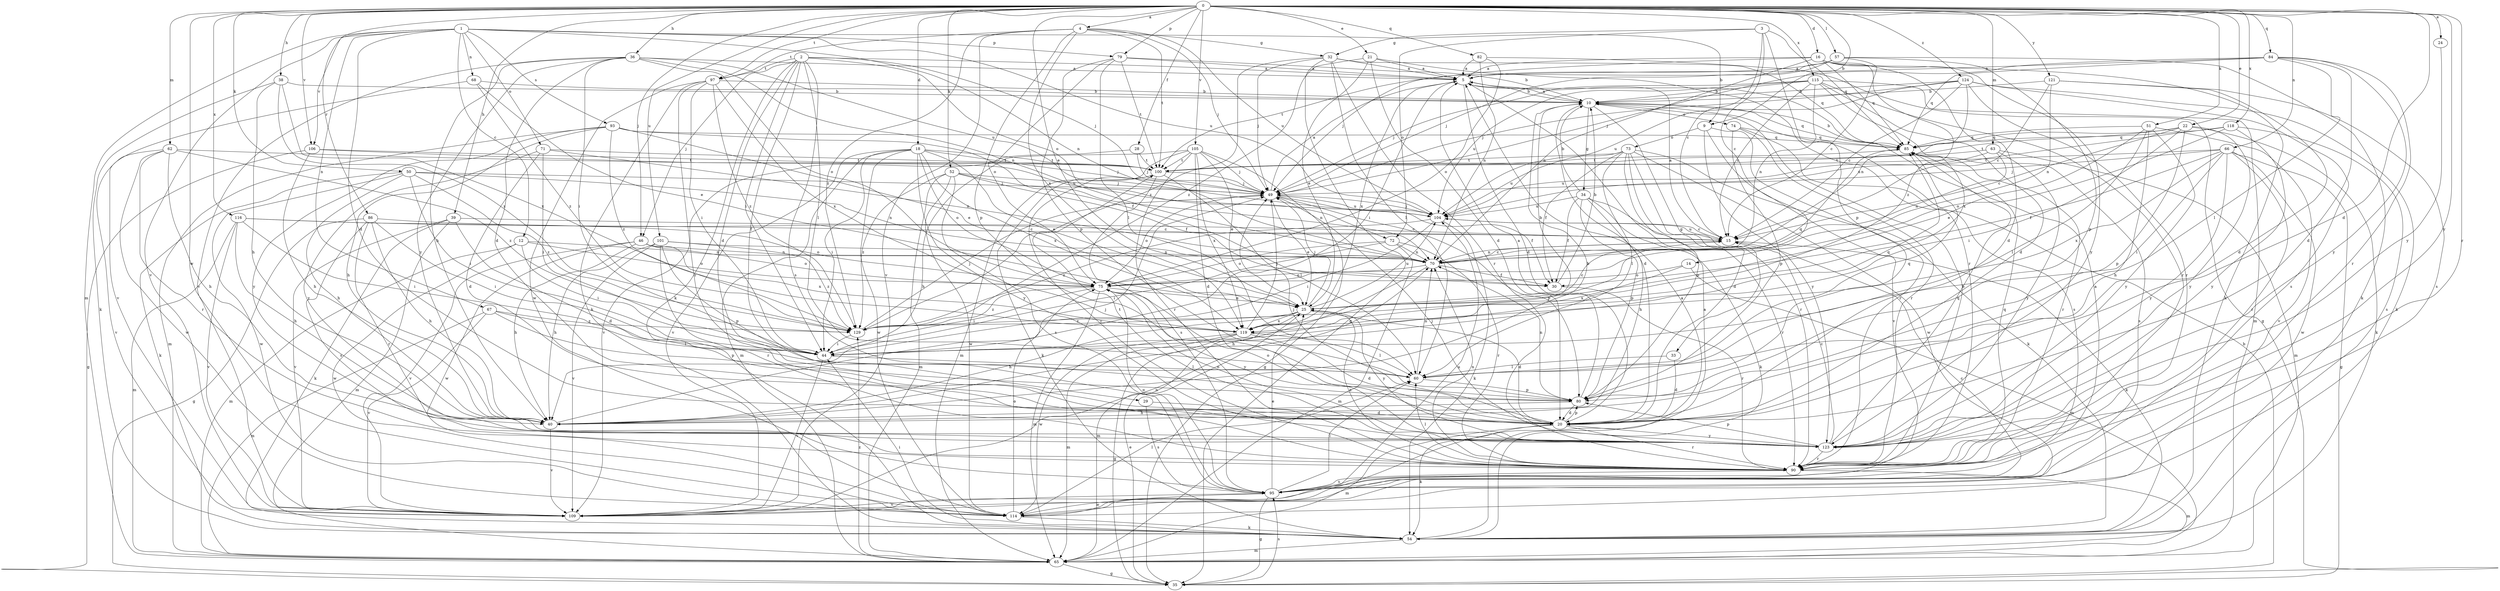 strict digraph  {
0;
1;
2;
3;
4;
5;
9;
10;
12;
14;
15;
16;
18;
20;
21;
22;
24;
25;
28;
29;
30;
32;
33;
34;
35;
36;
38;
39;
40;
44;
46;
49;
50;
51;
52;
54;
57;
60;
62;
63;
65;
66;
67;
68;
70;
71;
72;
73;
74;
75;
79;
80;
82;
84;
85;
86;
90;
93;
95;
97;
100;
101;
104;
105;
106;
109;
114;
115;
116;
118;
119;
121;
123;
124;
129;
0 -> 4  [label=a];
0 -> 9  [label=b];
0 -> 16  [label=d];
0 -> 18  [label=d];
0 -> 20  [label=d];
0 -> 21  [label=e];
0 -> 22  [label=e];
0 -> 24  [label=e];
0 -> 25  [label=e];
0 -> 28  [label=f];
0 -> 36  [label=h];
0 -> 38  [label=h];
0 -> 39  [label=h];
0 -> 46  [label=j];
0 -> 50  [label=k];
0 -> 51  [label=k];
0 -> 52  [label=k];
0 -> 57  [label=l];
0 -> 62  [label=m];
0 -> 63  [label=m];
0 -> 66  [label=n];
0 -> 79  [label=p];
0 -> 82  [label=q];
0 -> 84  [label=q];
0 -> 86  [label=r];
0 -> 90  [label=r];
0 -> 97  [label=t];
0 -> 101  [label=u];
0 -> 105  [label=v];
0 -> 106  [label=v];
0 -> 114  [label=w];
0 -> 115  [label=x];
0 -> 116  [label=x];
0 -> 118  [label=x];
0 -> 121  [label=y];
0 -> 123  [label=y];
0 -> 124  [label=z];
1 -> 9  [label=b];
1 -> 12  [label=c];
1 -> 20  [label=d];
1 -> 65  [label=m];
1 -> 67  [label=n];
1 -> 68  [label=n];
1 -> 70  [label=n];
1 -> 71  [label=o];
1 -> 79  [label=p];
1 -> 93  [label=s];
1 -> 104  [label=u];
1 -> 106  [label=v];
1 -> 109  [label=v];
2 -> 5  [label=a];
2 -> 20  [label=d];
2 -> 29  [label=f];
2 -> 44  [label=i];
2 -> 46  [label=j];
2 -> 49  [label=j];
2 -> 54  [label=k];
2 -> 60  [label=l];
2 -> 72  [label=o];
2 -> 95  [label=s];
2 -> 97  [label=t];
3 -> 14  [label=c];
3 -> 15  [label=c];
3 -> 32  [label=g];
3 -> 72  [label=o];
3 -> 80  [label=p];
3 -> 85  [label=q];
4 -> 32  [label=g];
4 -> 49  [label=j];
4 -> 80  [label=p];
4 -> 97  [label=t];
4 -> 100  [label=t];
4 -> 104  [label=u];
4 -> 109  [label=v];
4 -> 119  [label=x];
4 -> 129  [label=z];
5 -> 10  [label=b];
5 -> 20  [label=d];
5 -> 44  [label=i];
5 -> 119  [label=x];
9 -> 73  [label=o];
9 -> 90  [label=r];
9 -> 109  [label=v];
9 -> 123  [label=y];
10 -> 5  [label=a];
10 -> 20  [label=d];
10 -> 33  [label=g];
10 -> 34  [label=g];
10 -> 74  [label=o];
10 -> 85  [label=q];
12 -> 44  [label=i];
12 -> 65  [label=m];
12 -> 70  [label=n];
12 -> 75  [label=o];
12 -> 114  [label=w];
14 -> 65  [label=m];
14 -> 75  [label=o];
14 -> 119  [label=x];
15 -> 5  [label=a];
15 -> 54  [label=k];
15 -> 70  [label=n];
15 -> 104  [label=u];
16 -> 5  [label=a];
16 -> 20  [label=d];
16 -> 49  [label=j];
16 -> 54  [label=k];
16 -> 70  [label=n];
16 -> 85  [label=q];
16 -> 123  [label=y];
16 -> 129  [label=z];
18 -> 25  [label=e];
18 -> 44  [label=i];
18 -> 49  [label=j];
18 -> 65  [label=m];
18 -> 75  [label=o];
18 -> 100  [label=t];
18 -> 109  [label=v];
18 -> 114  [label=w];
18 -> 119  [label=x];
18 -> 123  [label=y];
20 -> 49  [label=j];
20 -> 54  [label=k];
20 -> 65  [label=m];
20 -> 75  [label=o];
20 -> 80  [label=p];
20 -> 90  [label=r];
20 -> 123  [label=y];
21 -> 5  [label=a];
21 -> 20  [label=d];
21 -> 25  [label=e];
21 -> 90  [label=r];
21 -> 129  [label=z];
22 -> 15  [label=c];
22 -> 44  [label=i];
22 -> 54  [label=k];
22 -> 80  [label=p];
22 -> 85  [label=q];
22 -> 100  [label=t];
22 -> 123  [label=y];
24 -> 123  [label=y];
25 -> 15  [label=c];
25 -> 20  [label=d];
25 -> 40  [label=h];
25 -> 49  [label=j];
25 -> 65  [label=m];
25 -> 85  [label=q];
25 -> 104  [label=u];
25 -> 119  [label=x];
25 -> 123  [label=y];
25 -> 129  [label=z];
28 -> 49  [label=j];
28 -> 100  [label=t];
28 -> 109  [label=v];
29 -> 20  [label=d];
29 -> 95  [label=s];
30 -> 10  [label=b];
30 -> 90  [label=r];
32 -> 5  [label=a];
32 -> 35  [label=g];
32 -> 49  [label=j];
32 -> 60  [label=l];
32 -> 85  [label=q];
32 -> 90  [label=r];
32 -> 129  [label=z];
33 -> 20  [label=d];
33 -> 60  [label=l];
34 -> 10  [label=b];
34 -> 30  [label=f];
34 -> 40  [label=h];
34 -> 54  [label=k];
34 -> 80  [label=p];
34 -> 90  [label=r];
34 -> 104  [label=u];
35 -> 10  [label=b];
35 -> 25  [label=e];
35 -> 95  [label=s];
36 -> 5  [label=a];
36 -> 20  [label=d];
36 -> 40  [label=h];
36 -> 44  [label=i];
36 -> 70  [label=n];
36 -> 75  [label=o];
36 -> 104  [label=u];
36 -> 109  [label=v];
36 -> 123  [label=y];
38 -> 10  [label=b];
38 -> 40  [label=h];
38 -> 54  [label=k];
38 -> 119  [label=x];
38 -> 129  [label=z];
39 -> 15  [label=c];
39 -> 20  [label=d];
39 -> 54  [label=k];
39 -> 65  [label=m];
39 -> 109  [label=v];
40 -> 10  [label=b];
40 -> 49  [label=j];
40 -> 109  [label=v];
44 -> 60  [label=l];
44 -> 85  [label=q];
44 -> 109  [label=v];
46 -> 40  [label=h];
46 -> 70  [label=n];
46 -> 75  [label=o];
46 -> 109  [label=v];
46 -> 114  [label=w];
46 -> 119  [label=x];
49 -> 5  [label=a];
49 -> 25  [label=e];
49 -> 30  [label=f];
49 -> 75  [label=o];
49 -> 80  [label=p];
49 -> 104  [label=u];
50 -> 40  [label=h];
50 -> 44  [label=i];
50 -> 49  [label=j];
50 -> 54  [label=k];
50 -> 70  [label=n];
50 -> 114  [label=w];
50 -> 129  [label=z];
51 -> 25  [label=e];
51 -> 40  [label=h];
51 -> 60  [label=l];
51 -> 85  [label=q];
51 -> 109  [label=v];
51 -> 123  [label=y];
52 -> 30  [label=f];
52 -> 49  [label=j];
52 -> 65  [label=m];
52 -> 70  [label=n];
52 -> 95  [label=s];
52 -> 114  [label=w];
52 -> 129  [label=z];
54 -> 5  [label=a];
54 -> 44  [label=i];
54 -> 65  [label=m];
57 -> 5  [label=a];
57 -> 15  [label=c];
57 -> 49  [label=j];
57 -> 54  [label=k];
57 -> 80  [label=p];
57 -> 100  [label=t];
60 -> 70  [label=n];
60 -> 80  [label=p];
60 -> 85  [label=q];
62 -> 40  [label=h];
62 -> 90  [label=r];
62 -> 100  [label=t];
62 -> 109  [label=v];
62 -> 114  [label=w];
62 -> 129  [label=z];
63 -> 65  [label=m];
63 -> 70  [label=n];
63 -> 100  [label=t];
63 -> 104  [label=u];
63 -> 123  [label=y];
65 -> 35  [label=g];
65 -> 129  [label=z];
66 -> 30  [label=f];
66 -> 35  [label=g];
66 -> 44  [label=i];
66 -> 49  [label=j];
66 -> 90  [label=r];
66 -> 100  [label=t];
66 -> 114  [label=w];
66 -> 119  [label=x];
66 -> 123  [label=y];
67 -> 60  [label=l];
67 -> 65  [label=m];
67 -> 80  [label=p];
67 -> 109  [label=v];
67 -> 129  [label=z];
68 -> 10  [label=b];
68 -> 25  [label=e];
68 -> 109  [label=v];
68 -> 129  [label=z];
70 -> 15  [label=c];
70 -> 30  [label=f];
70 -> 40  [label=h];
70 -> 75  [label=o];
71 -> 20  [label=d];
71 -> 44  [label=i];
71 -> 70  [label=n];
71 -> 100  [label=t];
71 -> 123  [label=y];
72 -> 44  [label=i];
72 -> 65  [label=m];
72 -> 70  [label=n];
72 -> 75  [label=o];
72 -> 90  [label=r];
73 -> 20  [label=d];
73 -> 30  [label=f];
73 -> 54  [label=k];
73 -> 60  [label=l];
73 -> 80  [label=p];
73 -> 90  [label=r];
73 -> 100  [label=t];
73 -> 104  [label=u];
73 -> 114  [label=w];
74 -> 80  [label=p];
74 -> 85  [label=q];
74 -> 90  [label=r];
74 -> 95  [label=s];
75 -> 25  [label=e];
75 -> 44  [label=i];
75 -> 65  [label=m];
75 -> 123  [label=y];
75 -> 129  [label=z];
79 -> 5  [label=a];
79 -> 10  [label=b];
79 -> 60  [label=l];
79 -> 75  [label=o];
79 -> 80  [label=p];
79 -> 100  [label=t];
80 -> 5  [label=a];
80 -> 20  [label=d];
80 -> 40  [label=h];
80 -> 70  [label=n];
82 -> 5  [label=a];
82 -> 35  [label=g];
82 -> 70  [label=n];
82 -> 75  [label=o];
84 -> 5  [label=a];
84 -> 20  [label=d];
84 -> 49  [label=j];
84 -> 60  [label=l];
84 -> 85  [label=q];
84 -> 90  [label=r];
84 -> 123  [label=y];
85 -> 10  [label=b];
85 -> 90  [label=r];
85 -> 95  [label=s];
85 -> 100  [label=t];
86 -> 15  [label=c];
86 -> 35  [label=g];
86 -> 40  [label=h];
86 -> 44  [label=i];
86 -> 90  [label=r];
86 -> 95  [label=s];
90 -> 10  [label=b];
90 -> 25  [label=e];
90 -> 60  [label=l];
90 -> 65  [label=m];
90 -> 70  [label=n];
90 -> 85  [label=q];
90 -> 95  [label=s];
93 -> 25  [label=e];
93 -> 30  [label=f];
93 -> 40  [label=h];
93 -> 65  [label=m];
93 -> 85  [label=q];
93 -> 123  [label=y];
93 -> 129  [label=z];
95 -> 5  [label=a];
95 -> 25  [label=e];
95 -> 35  [label=g];
95 -> 60  [label=l];
95 -> 75  [label=o];
95 -> 109  [label=v];
95 -> 114  [label=w];
97 -> 10  [label=b];
97 -> 44  [label=i];
97 -> 54  [label=k];
97 -> 90  [label=r];
97 -> 114  [label=w];
97 -> 119  [label=x];
97 -> 129  [label=z];
100 -> 49  [label=j];
100 -> 54  [label=k];
100 -> 60  [label=l];
100 -> 90  [label=r];
100 -> 95  [label=s];
101 -> 40  [label=h];
101 -> 70  [label=n];
101 -> 80  [label=p];
101 -> 90  [label=r];
101 -> 109  [label=v];
101 -> 129  [label=z];
104 -> 15  [label=c];
104 -> 44  [label=i];
104 -> 49  [label=j];
104 -> 54  [label=k];
104 -> 129  [label=z];
105 -> 20  [label=d];
105 -> 25  [label=e];
105 -> 35  [label=g];
105 -> 40  [label=h];
105 -> 49  [label=j];
105 -> 65  [label=m];
105 -> 90  [label=r];
105 -> 100  [label=t];
105 -> 119  [label=x];
106 -> 35  [label=g];
106 -> 40  [label=h];
106 -> 100  [label=t];
106 -> 104  [label=u];
109 -> 15  [label=c];
109 -> 70  [label=n];
114 -> 5  [label=a];
114 -> 54  [label=k];
114 -> 60  [label=l];
114 -> 75  [label=o];
114 -> 104  [label=u];
115 -> 10  [label=b];
115 -> 15  [label=c];
115 -> 20  [label=d];
115 -> 49  [label=j];
115 -> 65  [label=m];
115 -> 70  [label=n];
115 -> 90  [label=r];
115 -> 104  [label=u];
115 -> 119  [label=x];
116 -> 15  [label=c];
116 -> 40  [label=h];
116 -> 44  [label=i];
116 -> 65  [label=m];
116 -> 75  [label=o];
116 -> 109  [label=v];
118 -> 75  [label=o];
118 -> 85  [label=q];
118 -> 95  [label=s];
118 -> 104  [label=u];
118 -> 123  [label=y];
119 -> 10  [label=b];
119 -> 20  [label=d];
119 -> 35  [label=g];
119 -> 49  [label=j];
119 -> 60  [label=l];
119 -> 65  [label=m];
119 -> 114  [label=w];
121 -> 10  [label=b];
121 -> 15  [label=c];
121 -> 20  [label=d];
121 -> 70  [label=n];
121 -> 95  [label=s];
123 -> 15  [label=c];
123 -> 49  [label=j];
123 -> 75  [label=o];
123 -> 80  [label=p];
123 -> 85  [label=q];
123 -> 90  [label=r];
123 -> 100  [label=t];
124 -> 10  [label=b];
124 -> 15  [label=c];
124 -> 49  [label=j];
124 -> 54  [label=k];
124 -> 70  [label=n];
124 -> 90  [label=r];
124 -> 95  [label=s];
124 -> 104  [label=u];
129 -> 44  [label=i];
129 -> 49  [label=j];
}
